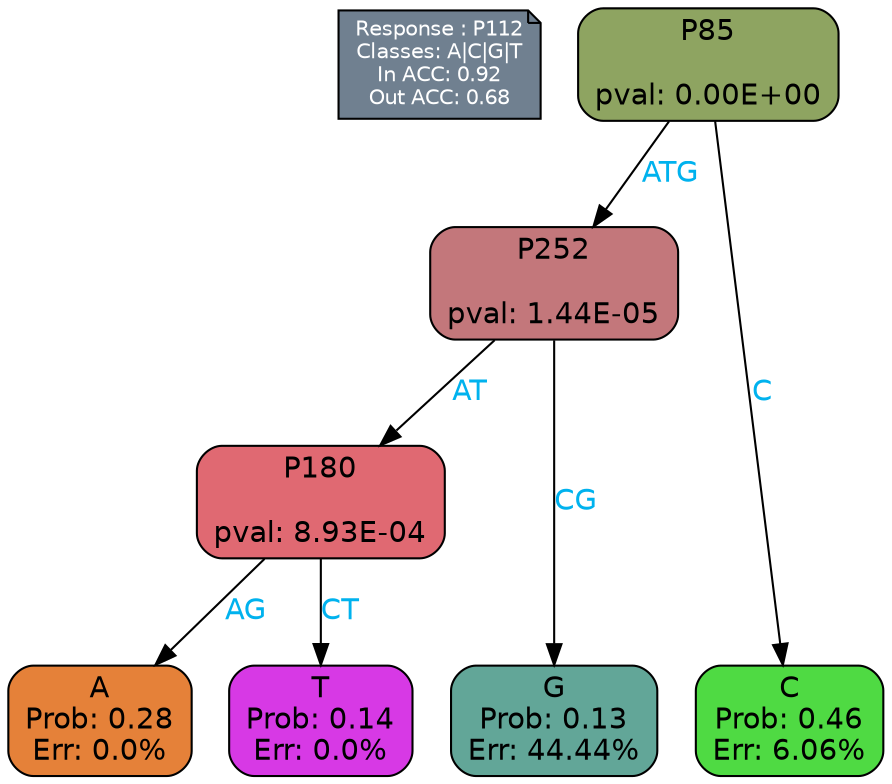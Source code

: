 digraph Tree {
node [shape=box, style="filled, rounded", color="black", fontname=helvetica] ;
graph [ranksep=equally, splines=polylines, bgcolor=transparent, dpi=600] ;
edge [fontname=helvetica] ;
LEGEND [label="Response : P112
Classes: A|C|G|T
In ACC: 0.92
Out ACC: 0.68
",shape=note,align=left,style=filled,fillcolor="slategray",fontcolor="white",fontsize=10];1 [label="P85

pval: 0.00E+00", fillcolor="#8ea461"] ;
2 [label="P252

pval: 1.44E-05", fillcolor="#c3777b"] ;
3 [label="P180

pval: 8.93E-04", fillcolor="#e06972"] ;
4 [label="A
Prob: 0.28
Err: 0.0%", fillcolor="#e58139"] ;
5 [label="T
Prob: 0.14
Err: 0.0%", fillcolor="#d739e5"] ;
6 [label="G
Prob: 0.13
Err: 44.44%", fillcolor="#62a698"] ;
7 [label="C
Prob: 0.46
Err: 6.06%", fillcolor="#4fda43"] ;
1 -> 2 [label="ATG",fontcolor=deepskyblue2] ;
1 -> 7 [label="C",fontcolor=deepskyblue2] ;
2 -> 3 [label="AT",fontcolor=deepskyblue2] ;
2 -> 6 [label="CG",fontcolor=deepskyblue2] ;
3 -> 4 [label="AG",fontcolor=deepskyblue2] ;
3 -> 5 [label="CT",fontcolor=deepskyblue2] ;
{rank = same; 4;5;6;7;}{rank = same; LEGEND;1;}}